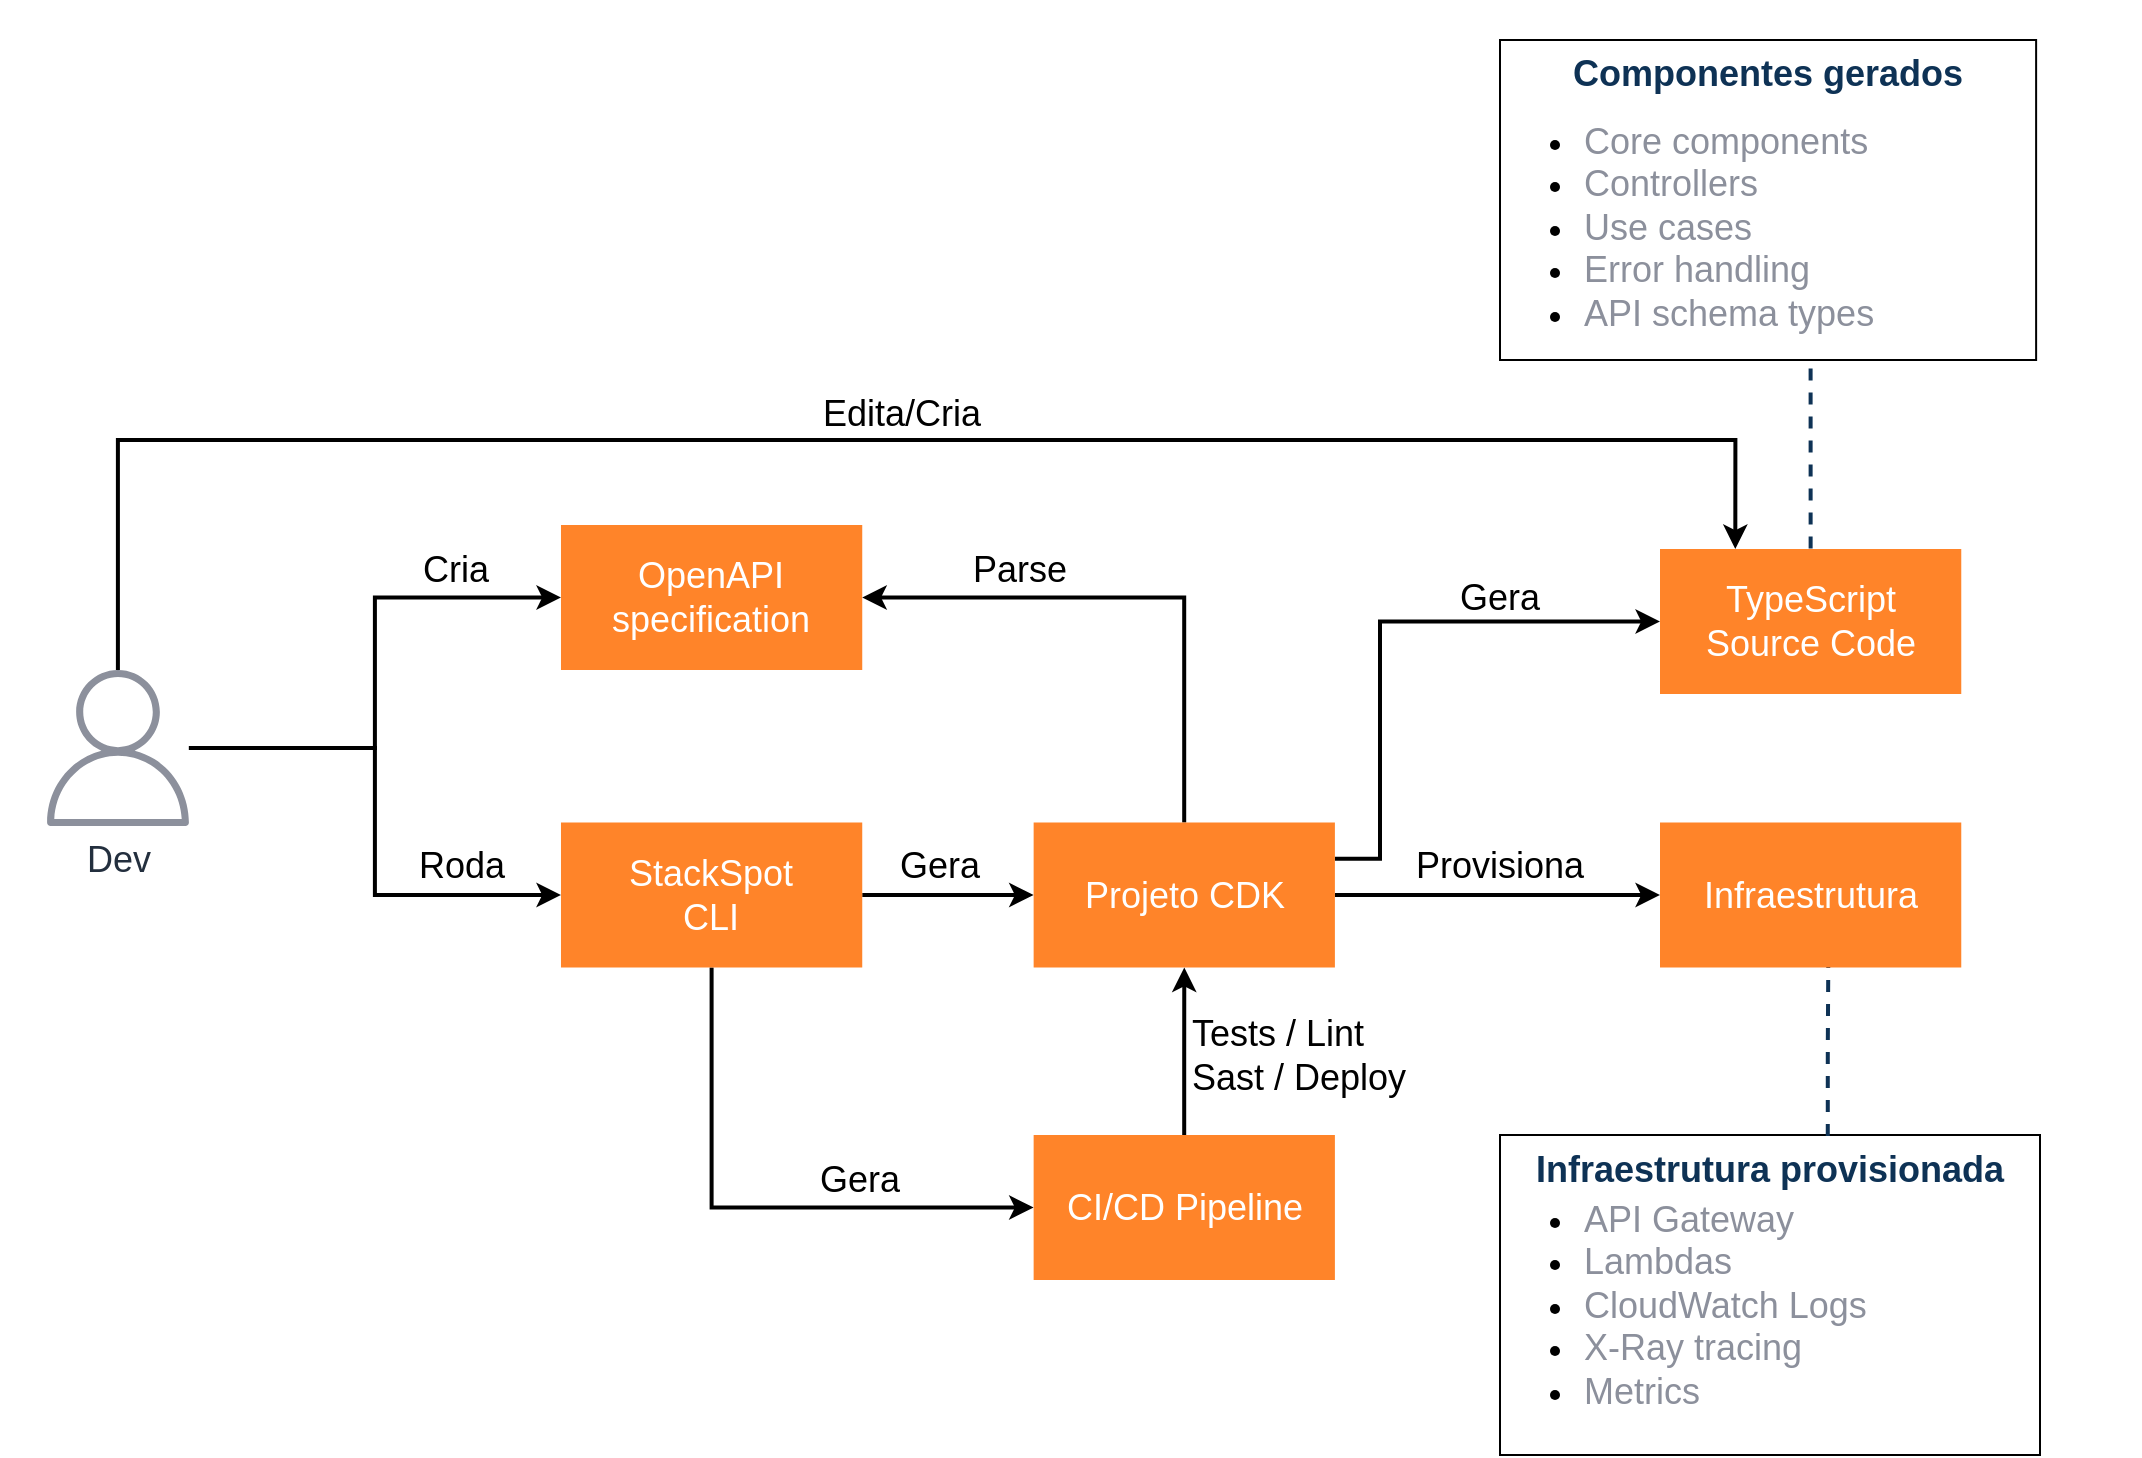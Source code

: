 <mxfile pages="3">
    <diagram id="xGFlOssbjNAHTRLewiE_" name="Overview">
        <mxGraphModel dx="1047" dy="506" grid="0" gridSize="10" guides="1" tooltips="1" connect="1" arrows="1" fold="1" page="1" pageScale="1" pageWidth="1169" pageHeight="827" background="#ffffff" math="0" shadow="0">
            <root>
                <mxCell id="gCvVckoQlolTs6Qp_qR8-0"/>
                <mxCell id="gCvVckoQlolTs6Qp_qR8-1" parent="gCvVckoQlolTs6Qp_qR8-0"/>
                <mxCell id="vfyYIDS1-pUQYcDN9Pn5-1" value="" style="group;" parent="gCvVckoQlolTs6Qp_qR8-1" vertex="1" connectable="0">
                    <mxGeometry x="50" y="40" width="1070" height="727.5" as="geometry"/>
                </mxCell>
                <mxCell id="LSeU9WOYVhQ3tDSPnO42-31" style="edgeStyle=orthogonalEdgeStyle;rounded=0;orthogonalLoop=1;jettySize=auto;html=1;fontSize=12;endArrow=none;endFill=0;dashed=1;entryX=0.5;entryY=0;entryDx=0;entryDy=0;strokeWidth=2;strokeColor=#0E3255;exitX=0.5;exitY=1;exitDx=0;exitDy=0;" parent="vfyYIDS1-pUQYcDN9Pn5-1" source="gCvVckoQlolTs6Qp_qR8-54" target="LSeU9WOYVhQ3tDSPnO42-18" edge="1">
                    <mxGeometry relative="1" as="geometry">
                        <mxPoint x="959.995" y="274.5" as="targetPoint"/>
                        <Array as="points">
                            <mxPoint x="905" y="169"/>
                        </Array>
                        <mxPoint x="968.68" y="180" as="sourcePoint"/>
                    </mxGeometry>
                </mxCell>
                <mxCell id="gCvVckoQlolTs6Qp_qR8-2" value="&lt;font style=&quot;font-size: 18px&quot; color=&quot;#ffffff&quot;&gt;OpenAPI&lt;br&gt;specification&lt;/font&gt;" style="rounded=0;whiteSpace=wrap;html=1;fontSize=12;strokeWidth=3;strokeColor=none;fillColor=#FF8429;" parent="vfyYIDS1-pUQYcDN9Pn5-1" vertex="1">
                    <mxGeometry x="280.49" y="262.5" width="150.63" height="72.5" as="geometry"/>
                </mxCell>
                <mxCell id="gCvVckoQlolTs6Qp_qR8-26" value="" style="group" parent="vfyYIDS1-pUQYcDN9Pn5-1" vertex="1" connectable="0">
                    <mxGeometry x="750" y="60" width="270" height="120" as="geometry"/>
                </mxCell>
                <mxCell id="gCvVckoQlolTs6Qp_qR8-25" value="&lt;font style=&quot;font-size: 18px&quot; color=&quot;#0e3255&quot;&gt;&lt;b&gt;Componentes gerados&lt;/b&gt;&lt;/font&gt;" style="rounded=0;whiteSpace=wrap;html=1;fontSize=12;verticalAlign=top;" parent="gCvVckoQlolTs6Qp_qR8-26" vertex="1">
                    <mxGeometry y="-40" width="268.06" height="160" as="geometry"/>
                </mxCell>
                <mxCell id="gCvVckoQlolTs6Qp_qR8-54" value="&lt;ul style=&quot;font-size: 18px&quot;&gt;&lt;li&gt;&lt;font color=&quot;#8c909c&quot;&gt;Core components&lt;/font&gt;&lt;/li&gt;&lt;li&gt;&lt;font color=&quot;#8c909c&quot;&gt;Controllers&lt;/font&gt;&lt;/li&gt;&lt;li&gt;&lt;font color=&quot;#8c909c&quot;&gt;Use cases&lt;/font&gt;&lt;/li&gt;&lt;li&gt;&lt;font color=&quot;#8c909c&quot;&gt;Error handling&lt;/font&gt;&lt;/li&gt;&lt;li&gt;&lt;font color=&quot;#8c909c&quot;&gt;API schema types&lt;/font&gt;&lt;/li&gt;&lt;/ul&gt;" style="text;html=1;strokeColor=none;fillColor=none;align=left;verticalAlign=middle;whiteSpace=wrap;rounded=0;fontSize=12;" parent="gCvVckoQlolTs6Qp_qR8-26" vertex="1">
                    <mxGeometry width="270" height="108.63" as="geometry"/>
                </mxCell>
                <mxCell id="gCvVckoQlolTs6Qp_qR8-44" value="" style="group" parent="vfyYIDS1-pUQYcDN9Pn5-1" vertex="1" connectable="0">
                    <mxGeometry x="780.001" y="567.5" width="240" height="160" as="geometry"/>
                </mxCell>
                <mxCell id="gCvVckoQlolTs6Qp_qR8-45" value="&lt;font style=&quot;font-size: 18px&quot; color=&quot;#0e3255&quot;&gt;&lt;b&gt;Infraestrutura provisionada&lt;/b&gt;&lt;/font&gt;" style="rounded=0;whiteSpace=wrap;html=1;fontSize=12;verticalAlign=top;" parent="gCvVckoQlolTs6Qp_qR8-44" vertex="1">
                    <mxGeometry x="-30" width="270" height="160" as="geometry"/>
                </mxCell>
                <mxCell id="gCvVckoQlolTs6Qp_qR8-55" value="&lt;ul style=&quot;font-size: 18px&quot;&gt;&lt;li&gt;&lt;font color=&quot;#8c909c&quot;&gt;API Gateway&lt;/font&gt;&lt;/li&gt;&lt;li&gt;&lt;font color=&quot;#8c909c&quot;&gt;Lambdas&lt;/font&gt;&lt;/li&gt;&lt;li&gt;&lt;font color=&quot;#8c909c&quot;&gt;CloudWatch Logs&lt;/font&gt;&lt;/li&gt;&lt;li&gt;&lt;font color=&quot;#8c909c&quot;&gt;X-Ray tracing&lt;/font&gt;&lt;/li&gt;&lt;li&gt;&lt;font color=&quot;#8c909c&quot;&gt;Metrics&lt;/font&gt;&lt;/li&gt;&lt;/ul&gt;" style="text;html=1;strokeColor=none;fillColor=none;align=left;verticalAlign=middle;whiteSpace=wrap;rounded=0;fontSize=12;" parent="gCvVckoQlolTs6Qp_qR8-44" vertex="1">
                    <mxGeometry x="-30" y="32.5" width="250.29" height="106.73" as="geometry"/>
                </mxCell>
                <mxCell id="gCvVckoQlolTs6Qp_qR8-53" style="edgeStyle=orthogonalEdgeStyle;rounded=0;orthogonalLoop=1;jettySize=auto;html=1;entryX=0.75;entryY=1;entryDx=0;entryDy=0;fontSize=12;endArrow=none;endFill=0;dashed=1;strokeWidth=2;strokeColor=#0E3255;exitX=0.607;exitY=0.003;exitDx=0;exitDy=0;exitPerimeter=0;" parent="vfyYIDS1-pUQYcDN9Pn5-1" source="gCvVckoQlolTs6Qp_qR8-45" edge="1">
                    <mxGeometry relative="1" as="geometry">
                        <mxPoint x="914.175" y="477.5" as="targetPoint"/>
                    </mxGeometry>
                </mxCell>
                <mxCell id="LSeU9WOYVhQ3tDSPnO42-4" style="edgeStyle=orthogonalEdgeStyle;rounded=0;orthogonalLoop=1;jettySize=auto;html=1;entryX=0;entryY=0.5;entryDx=0;entryDy=0;strokeWidth=2;" parent="vfyYIDS1-pUQYcDN9Pn5-1" source="LSeU9WOYVhQ3tDSPnO42-0" target="LSeU9WOYVhQ3tDSPnO42-3" edge="1">
                    <mxGeometry relative="1" as="geometry"/>
                </mxCell>
                <mxCell id="LSeU9WOYVhQ3tDSPnO42-5" style="edgeStyle=orthogonalEdgeStyle;rounded=0;orthogonalLoop=1;jettySize=auto;html=1;entryX=0;entryY=0.5;entryDx=0;entryDy=0;strokeWidth=2;" parent="vfyYIDS1-pUQYcDN9Pn5-1" source="LSeU9WOYVhQ3tDSPnO42-0" target="gCvVckoQlolTs6Qp_qR8-2" edge="1">
                    <mxGeometry relative="1" as="geometry"/>
                </mxCell>
                <mxCell id="LSeU9WOYVhQ3tDSPnO42-25" style="edgeStyle=orthogonalEdgeStyle;rounded=0;orthogonalLoop=1;jettySize=auto;html=1;entryX=0.25;entryY=0;entryDx=0;entryDy=0;strokeWidth=2;" parent="vfyYIDS1-pUQYcDN9Pn5-1" source="LSeU9WOYVhQ3tDSPnO42-0" target="LSeU9WOYVhQ3tDSPnO42-18" edge="1">
                    <mxGeometry relative="1" as="geometry">
                        <Array as="points">
                            <mxPoint x="59" y="220"/>
                            <mxPoint x="868" y="220"/>
                        </Array>
                    </mxGeometry>
                </mxCell>
                <mxCell id="LSeU9WOYVhQ3tDSPnO42-0" value="&lt;font style=&quot;font-size: 18px&quot;&gt;Dev&lt;/font&gt;" style="outlineConnect=0;fontColor=#232F3E;gradientColor=none;strokeColor=none;dashed=0;verticalLabelPosition=bottom;verticalAlign=top;align=center;html=1;fontSize=12;fontStyle=0;aspect=fixed;pointerEvents=1;shape=mxgraph.aws4.user;fillColor=#8C909C;" parent="vfyYIDS1-pUQYcDN9Pn5-1" vertex="1">
                    <mxGeometry x="20" y="335" width="78" height="78" as="geometry"/>
                </mxCell>
                <mxCell id="LSeU9WOYVhQ3tDSPnO42-2" value="&lt;font style=&quot;font-size: 18px&quot;&gt;Cria&lt;/font&gt;" style="text;html=1;strokeColor=none;fillColor=none;align=center;verticalAlign=middle;whiteSpace=wrap;rounded=0;" parent="vfyYIDS1-pUQYcDN9Pn5-1" vertex="1">
                    <mxGeometry x="208" y="274.5" width="40" height="20" as="geometry"/>
                </mxCell>
                <mxCell id="LSeU9WOYVhQ3tDSPnO42-10" style="edgeStyle=orthogonalEdgeStyle;rounded=0;orthogonalLoop=1;jettySize=auto;html=1;entryX=0;entryY=0.5;entryDx=0;entryDy=0;strokeWidth=2;" parent="vfyYIDS1-pUQYcDN9Pn5-1" source="LSeU9WOYVhQ3tDSPnO42-3" target="LSeU9WOYVhQ3tDSPnO42-7" edge="1">
                    <mxGeometry relative="1" as="geometry"/>
                </mxCell>
                <mxCell id="LSeU9WOYVhQ3tDSPnO42-14" style="edgeStyle=orthogonalEdgeStyle;rounded=0;orthogonalLoop=1;jettySize=auto;html=1;entryX=0;entryY=0.5;entryDx=0;entryDy=0;strokeWidth=2;" parent="vfyYIDS1-pUQYcDN9Pn5-1" source="LSeU9WOYVhQ3tDSPnO42-3" target="LSeU9WOYVhQ3tDSPnO42-13" edge="1">
                    <mxGeometry relative="1" as="geometry">
                        <Array as="points">
                            <mxPoint x="356" y="604"/>
                        </Array>
                    </mxGeometry>
                </mxCell>
                <mxCell id="LSeU9WOYVhQ3tDSPnO42-3" value="&lt;font color=&quot;#ffffff&quot;&gt;&lt;span style=&quot;font-size: 18px&quot;&gt;StackSpot&lt;br&gt;CLI&lt;/span&gt;&lt;/font&gt;" style="rounded=0;whiteSpace=wrap;html=1;fontSize=12;strokeWidth=3;strokeColor=none;fillColor=#FF8429;" parent="vfyYIDS1-pUQYcDN9Pn5-1" vertex="1">
                    <mxGeometry x="280.49" y="411.25" width="150.63" height="72.5" as="geometry"/>
                </mxCell>
                <mxCell id="LSeU9WOYVhQ3tDSPnO42-6" value="&lt;font style=&quot;font-size: 18px&quot;&gt;Roda&lt;/font&gt;" style="text;html=1;strokeColor=none;fillColor=none;align=center;verticalAlign=middle;whiteSpace=wrap;rounded=0;" parent="vfyYIDS1-pUQYcDN9Pn5-1" vertex="1">
                    <mxGeometry x="211" y="423" width="40" height="20" as="geometry"/>
                </mxCell>
                <mxCell id="LSeU9WOYVhQ3tDSPnO42-8" style="edgeStyle=orthogonalEdgeStyle;rounded=0;orthogonalLoop=1;jettySize=auto;html=1;entryX=1;entryY=0.5;entryDx=0;entryDy=0;strokeWidth=2;" parent="vfyYIDS1-pUQYcDN9Pn5-1" source="LSeU9WOYVhQ3tDSPnO42-7" target="gCvVckoQlolTs6Qp_qR8-2" edge="1">
                    <mxGeometry relative="1" as="geometry">
                        <Array as="points">
                            <mxPoint x="592" y="299"/>
                        </Array>
                    </mxGeometry>
                </mxCell>
                <mxCell id="LSeU9WOYVhQ3tDSPnO42-20" style="edgeStyle=orthogonalEdgeStyle;rounded=0;orthogonalLoop=1;jettySize=auto;html=1;entryX=0;entryY=0.5;entryDx=0;entryDy=0;strokeWidth=2;" parent="vfyYIDS1-pUQYcDN9Pn5-1" source="LSeU9WOYVhQ3tDSPnO42-7" target="LSeU9WOYVhQ3tDSPnO42-19" edge="1">
                    <mxGeometry relative="1" as="geometry"/>
                </mxCell>
                <mxCell id="LSeU9WOYVhQ3tDSPnO42-22" style="edgeStyle=orthogonalEdgeStyle;rounded=0;orthogonalLoop=1;jettySize=auto;html=1;exitX=1;exitY=0.25;exitDx=0;exitDy=0;entryX=0;entryY=0.5;entryDx=0;entryDy=0;strokeWidth=2;" parent="vfyYIDS1-pUQYcDN9Pn5-1" source="LSeU9WOYVhQ3tDSPnO42-7" target="LSeU9WOYVhQ3tDSPnO42-18" edge="1">
                    <mxGeometry relative="1" as="geometry">
                        <Array as="points">
                            <mxPoint x="690" y="429"/>
                            <mxPoint x="690" y="311"/>
                        </Array>
                    </mxGeometry>
                </mxCell>
                <mxCell id="LSeU9WOYVhQ3tDSPnO42-7" value="&lt;font color=&quot;#ffffff&quot;&gt;&lt;span style=&quot;font-size: 18px&quot;&gt;Projeto CDK&lt;/span&gt;&lt;/font&gt;" style="rounded=0;whiteSpace=wrap;html=1;fontSize=12;strokeWidth=3;strokeColor=none;fillColor=#FF8429;" parent="vfyYIDS1-pUQYcDN9Pn5-1" vertex="1">
                    <mxGeometry x="516.82" y="411.25" width="150.63" height="72.5" as="geometry"/>
                </mxCell>
                <mxCell id="LSeU9WOYVhQ3tDSPnO42-9" value="&lt;font style=&quot;font-size: 18px&quot;&gt;Parse&lt;/font&gt;" style="text;html=1;strokeColor=none;fillColor=none;align=center;verticalAlign=middle;whiteSpace=wrap;rounded=0;" parent="vfyYIDS1-pUQYcDN9Pn5-1" vertex="1">
                    <mxGeometry x="489.81" y="274.5" width="40" height="20" as="geometry"/>
                </mxCell>
                <mxCell id="LSeU9WOYVhQ3tDSPnO42-11" value="&lt;font style=&quot;font-size: 18px&quot;&gt;Gera&lt;/font&gt;" style="text;html=1;strokeColor=none;fillColor=none;align=center;verticalAlign=middle;whiteSpace=wrap;rounded=0;" parent="vfyYIDS1-pUQYcDN9Pn5-1" vertex="1">
                    <mxGeometry x="449.81" y="423" width="40" height="20" as="geometry"/>
                </mxCell>
                <mxCell id="LSeU9WOYVhQ3tDSPnO42-16" style="edgeStyle=orthogonalEdgeStyle;rounded=0;orthogonalLoop=1;jettySize=auto;html=1;entryX=0.5;entryY=1;entryDx=0;entryDy=0;strokeWidth=2;" parent="vfyYIDS1-pUQYcDN9Pn5-1" source="LSeU9WOYVhQ3tDSPnO42-13" target="LSeU9WOYVhQ3tDSPnO42-7" edge="1">
                    <mxGeometry relative="1" as="geometry"/>
                </mxCell>
                <mxCell id="LSeU9WOYVhQ3tDSPnO42-13" value="&lt;font color=&quot;#ffffff&quot;&gt;&lt;span style=&quot;font-size: 18px&quot;&gt;CI/CD Pipeline&lt;/span&gt;&lt;/font&gt;" style="rounded=0;whiteSpace=wrap;html=1;fontSize=12;strokeWidth=3;strokeColor=none;fillColor=#FF8429;" parent="vfyYIDS1-pUQYcDN9Pn5-1" vertex="1">
                    <mxGeometry x="516.82" y="567.5" width="150.63" height="72.5" as="geometry"/>
                </mxCell>
                <mxCell id="LSeU9WOYVhQ3tDSPnO42-15" value="&lt;font style=&quot;font-size: 18px&quot;&gt;Gera&lt;/font&gt;" style="text;html=1;strokeColor=none;fillColor=none;align=center;verticalAlign=middle;whiteSpace=wrap;rounded=0;" parent="vfyYIDS1-pUQYcDN9Pn5-1" vertex="1">
                    <mxGeometry x="409.81" y="580" width="40" height="20" as="geometry"/>
                </mxCell>
                <mxCell id="LSeU9WOYVhQ3tDSPnO42-17" value="&lt;span style=&quot;color: rgb(0 , 0 , 0) ; font-family: &amp;#34;helvetica&amp;#34; ; font-style: normal ; font-weight: 400 ; letter-spacing: normal ; text-align: center ; text-indent: 0px ; text-transform: none ; word-spacing: 0px ; background-color: rgb(255 , 255 , 255) ; display: inline ; float: none&quot;&gt;&lt;font style=&quot;font-size: 18px&quot;&gt;Tests / Lint&lt;br&gt;Sast / Deploy&lt;/font&gt;&lt;/span&gt;" style="text;whiteSpace=wrap;html=1;" parent="vfyYIDS1-pUQYcDN9Pn5-1" vertex="1">
                    <mxGeometry x="594" y="500" width="120" height="60" as="geometry"/>
                </mxCell>
                <mxCell id="LSeU9WOYVhQ3tDSPnO42-18" value="&lt;font color=&quot;#ffffff&quot;&gt;&lt;span style=&quot;font-size: 18px&quot;&gt;TypeScript&lt;br&gt;&lt;/span&gt;&lt;/font&gt;&lt;span style=&quot;color: rgb(255 , 255 , 255) ; font-size: 18px&quot;&gt;Source Code&lt;/span&gt;" style="rounded=0;whiteSpace=wrap;html=1;fontSize=12;strokeWidth=3;strokeColor=none;fillColor=#FF8429;" parent="vfyYIDS1-pUQYcDN9Pn5-1" vertex="1">
                    <mxGeometry x="830" y="274.5" width="150.63" height="72.5" as="geometry"/>
                </mxCell>
                <mxCell id="LSeU9WOYVhQ3tDSPnO42-19" value="&lt;font color=&quot;#ffffff&quot;&gt;&lt;span style=&quot;font-size: 18px&quot;&gt;Infraestrutura&lt;/span&gt;&lt;/font&gt;" style="rounded=0;whiteSpace=wrap;html=1;fontSize=12;strokeWidth=3;strokeColor=none;fillColor=#FF8429;" parent="vfyYIDS1-pUQYcDN9Pn5-1" vertex="1">
                    <mxGeometry x="830" y="411.25" width="150.63" height="72.5" as="geometry"/>
                </mxCell>
                <mxCell id="LSeU9WOYVhQ3tDSPnO42-21" value="&lt;font style=&quot;font-size: 18px&quot;&gt;Provisiona&lt;/font&gt;" style="text;html=1;strokeColor=none;fillColor=none;align=center;verticalAlign=middle;whiteSpace=wrap;rounded=0;" parent="vfyYIDS1-pUQYcDN9Pn5-1" vertex="1">
                    <mxGeometry x="730" y="423" width="40" height="20" as="geometry"/>
                </mxCell>
                <mxCell id="LSeU9WOYVhQ3tDSPnO42-23" value="&lt;font style=&quot;font-size: 18px&quot;&gt;Gera&lt;/font&gt;" style="text;html=1;strokeColor=none;fillColor=none;align=center;verticalAlign=middle;whiteSpace=wrap;rounded=0;" parent="vfyYIDS1-pUQYcDN9Pn5-1" vertex="1">
                    <mxGeometry x="730" y="288.75" width="40" height="20" as="geometry"/>
                </mxCell>
                <mxCell id="LSeU9WOYVhQ3tDSPnO42-26" value="&lt;font style=&quot;font-size: 18px&quot;&gt;Edita/Cria&lt;/font&gt;" style="text;html=1;strokeColor=none;fillColor=none;align=center;verticalAlign=middle;whiteSpace=wrap;rounded=0;" parent="vfyYIDS1-pUQYcDN9Pn5-1" vertex="1">
                    <mxGeometry x="431.12" y="197" width="40" height="20" as="geometry"/>
                </mxCell>
            </root>
        </mxGraphModel>
    </diagram>
    <diagram id="8KDvFqAhFf2ml-KZTJ1m" name="Infrastructure View">
        <mxGraphModel dx="2216" dy="506" grid="0" gridSize="10" guides="1" tooltips="1" connect="1" arrows="1" fold="1" page="1" pageScale="1" pageWidth="1169" pageHeight="827" background="#FFFFFF" math="0" shadow="0">
            <root>
                <mxCell id="CQlw6m_jUP5YZUq9gqmy-0"/>
                <mxCell id="CQlw6m_jUP5YZUq9gqmy-1" parent="CQlw6m_jUP5YZUq9gqmy-0"/>
                <mxCell id="c0KZUVw4U3NbBHnIJxNk-3" value="&lt;font style=&quot;font-size: 16px&quot;&gt;AWS Cloud&lt;/font&gt;" style="points=[[0,0],[0.25,0],[0.5,0],[0.75,0],[1,0],[1,0.25],[1,0.5],[1,0.75],[1,1],[0.75,1],[0.5,1],[0.25,1],[0,1],[0,0.75],[0,0.5],[0,0.25]];outlineConnect=0;gradientColor=none;html=1;whiteSpace=wrap;fontSize=12;fontStyle=0;shape=mxgraph.aws4.group;grIcon=mxgraph.aws4.group_aws_cloud_alt;strokeColor=#232F3E;fillColor=none;verticalAlign=top;align=left;spacingLeft=30;fontColor=#232F3E;dashed=0;" parent="CQlw6m_jUP5YZUq9gqmy-1" vertex="1">
                    <mxGeometry x="70" y="40" width="1080" height="720" as="geometry"/>
                </mxCell>
                <mxCell id="YXdOAsoxl63yYpjGB-wE-0" value="" style="rounded=0;whiteSpace=wrap;html=1;fontSize=12;fontColor=#333333;fillColor=#f5f5f5;align=center;verticalAlign=top;strokeColor=none;" parent="CQlw6m_jUP5YZUq9gqmy-1" vertex="1">
                    <mxGeometry x="140" y="520" width="260" height="164" as="geometry"/>
                </mxCell>
                <mxCell id="GZF3MpEw48VkO1JFLp_3-17" value="" style="rounded=0;whiteSpace=wrap;html=1;fontSize=12;fontColor=#333333;fillColor=#f5f5f5;align=center;verticalAlign=top;strokeColor=none;" parent="CQlw6m_jUP5YZUq9gqmy-1" vertex="1">
                    <mxGeometry x="140" y="140" width="260" height="350" as="geometry"/>
                </mxCell>
                <mxCell id="ZGu4s5ZjGgieiR23lRQv-23" value="&lt;b&gt;&lt;font style=&quot;font-size: 15px&quot;&gt;Data Layer&lt;/font&gt;&lt;/b&gt;" style="rounded=0;whiteSpace=wrap;html=1;fontSize=12;fillColor=#f5f5f5;align=center;verticalAlign=top;fontColor=#333333;strokeColor=none;" parent="CQlw6m_jUP5YZUq9gqmy-1" vertex="1">
                    <mxGeometry x="962" y="140" width="160" height="350" as="geometry"/>
                </mxCell>
                <mxCell id="ZGu4s5ZjGgieiR23lRQv-15" value="&lt;b&gt;&lt;font style=&quot;font-size: 15px&quot;&gt;&amp;nbsp; &amp;nbsp; &amp;nbsp; &amp;nbsp; &amp;nbsp; &amp;nbsp; &amp;nbsp; &amp;nbsp; &amp;nbsp; &amp;nbsp; &amp;nbsp; &amp;nbsp; &amp;nbsp; &amp;nbsp; &amp;nbsp; &amp;nbsp; &amp;nbsp; &amp;nbsp; &amp;nbsp; Operation B Components&lt;/font&gt;&lt;/b&gt;" style="rounded=0;whiteSpace=wrap;html=1;fontSize=12;fillColor=#f5f5f5;align=left;verticalAlign=top;fontColor=#333333;strokeColor=none;" parent="CQlw6m_jUP5YZUq9gqmy-1" vertex="1">
                    <mxGeometry x="412" y="313.5" width="530" height="176.5" as="geometry"/>
                </mxCell>
                <mxCell id="ZGu4s5ZjGgieiR23lRQv-5" value="&lt;font style=&quot;font-size: 15px&quot;&gt;&lt;b&gt;&amp;nbsp; &amp;nbsp; &amp;nbsp; &amp;nbsp; &amp;nbsp; &amp;nbsp; &amp;nbsp; &amp;nbsp; &amp;nbsp; &amp;nbsp; &amp;nbsp; &amp;nbsp; &amp;nbsp; &amp;nbsp; &amp;nbsp; &amp;nbsp; &amp;nbsp; &amp;nbsp; &amp;nbsp; Operation A Components&lt;/b&gt;&lt;/font&gt;" style="rounded=0;whiteSpace=wrap;html=1;fontSize=12;fillColor=#f5f5f5;align=left;verticalAlign=top;fontColor=#333333;strokeColor=none;" parent="CQlw6m_jUP5YZUq9gqmy-1" vertex="1">
                    <mxGeometry x="412" y="140" width="530" height="160" as="geometry"/>
                </mxCell>
                <mxCell id="c0KZUVw4U3NbBHnIJxNk-4" value="Gerado pela StackSpotOpenApiServices CDK Construct " style="fillColor=none;dashed=1;verticalAlign=top;fontStyle=1;strokeWidth=2;strokeColor=#FF8429;fontSize=18;fontColor=#FF8429;" parent="CQlw6m_jUP5YZUq9gqmy-1" vertex="1">
                    <mxGeometry x="106" y="88.5" width="654" height="641.5" as="geometry"/>
                </mxCell>
                <mxCell id="ZGu4s5ZjGgieiR23lRQv-9" style="edgeStyle=orthogonalEdgeStyle;rounded=0;orthogonalLoop=1;jettySize=auto;html=1;entryX=0;entryY=0.5;entryDx=0;entryDy=0;fontSize=12;endArrow=classic;endFill=1;strokeWidth=2;" parent="CQlw6m_jUP5YZUq9gqmy-1" source="ZGu4s5ZjGgieiR23lRQv-6" target="ZGu4s5ZjGgieiR23lRQv-8" edge="1">
                    <mxGeometry relative="1" as="geometry"/>
                </mxCell>
                <mxCell id="ZGu4s5ZjGgieiR23lRQv-6" value="&lt;font style=&quot;font-size: 16px&quot; color=&quot;#ffffff&quot;&gt;Operation A Controller&lt;/font&gt;" style="rounded=0;whiteSpace=wrap;html=1;fontSize=12;align=center;verticalAlign=middle;fillColor=#FF8429;strokeColor=none;" parent="CQlw6m_jUP5YZUq9gqmy-1" vertex="1">
                    <mxGeometry x="442" y="185" width="120" height="60" as="geometry"/>
                </mxCell>
                <mxCell id="ZGu4s5ZjGgieiR23lRQv-11" style="edgeStyle=orthogonalEdgeStyle;rounded=0;orthogonalLoop=1;jettySize=auto;html=1;fontSize=12;endArrow=classic;endFill=1;strokeWidth=2;" parent="CQlw6m_jUP5YZUq9gqmy-1" source="ZGu4s5ZjGgieiR23lRQv-8" target="ZGu4s5ZjGgieiR23lRQv-10" edge="1">
                    <mxGeometry relative="1" as="geometry"/>
                </mxCell>
                <mxCell id="ZGu4s5ZjGgieiR23lRQv-8" value="&lt;font style=&quot;font-size: 16px&quot; color=&quot;#ffffff&quot;&gt;Operation A &lt;br&gt;UseCase&lt;/font&gt;" style="rounded=0;whiteSpace=wrap;html=1;fontSize=12;align=center;verticalAlign=middle;fillColor=#FF8429;strokeColor=none;" parent="CQlw6m_jUP5YZUq9gqmy-1" vertex="1">
                    <mxGeometry x="612" y="185" width="120" height="60" as="geometry"/>
                </mxCell>
                <mxCell id="ZGu4s5ZjGgieiR23lRQv-13" style="edgeStyle=orthogonalEdgeStyle;rounded=0;orthogonalLoop=1;jettySize=auto;html=1;fontSize=12;endArrow=classic;endFill=1;strokeWidth=2;" parent="CQlw6m_jUP5YZUq9gqmy-1" source="ZGu4s5ZjGgieiR23lRQv-10" target="ZGu4s5ZjGgieiR23lRQv-12" edge="1">
                    <mxGeometry relative="1" as="geometry"/>
                </mxCell>
                <mxCell id="ZGu4s5ZjGgieiR23lRQv-24" style="edgeStyle=orthogonalEdgeStyle;rounded=0;orthogonalLoop=1;jettySize=auto;html=1;fontSize=12;endArrow=classic;endFill=1;strokeWidth=2;" parent="CQlw6m_jUP5YZUq9gqmy-1" source="ZGu4s5ZjGgieiR23lRQv-10" target="ZGu4s5ZjGgieiR23lRQv-14" edge="1">
                    <mxGeometry relative="1" as="geometry">
                        <Array as="points">
                            <mxPoint x="847" y="310"/>
                            <mxPoint x="1042" y="310"/>
                        </Array>
                    </mxGeometry>
                </mxCell>
                <mxCell id="ZGu4s5ZjGgieiR23lRQv-10" value="&lt;font style=&quot;font-size: 16px&quot;&gt;Operation A &lt;br&gt;Repository&lt;/font&gt;" style="rounded=0;whiteSpace=wrap;html=1;fontSize=12;align=center;verticalAlign=middle;fillColor=#FF8429;strokeColor=none;fontColor=#FFFFFF;" parent="CQlw6m_jUP5YZUq9gqmy-1" vertex="1">
                    <mxGeometry x="782" y="185" width="130" height="60" as="geometry"/>
                </mxCell>
                <mxCell id="ZGu4s5ZjGgieiR23lRQv-12" value="&lt;font style=&quot;font-size: 16px&quot;&gt;DyamoDB&lt;/font&gt;" style="sketch=0;points=[[0,0,0],[0.25,0,0],[0.5,0,0],[0.75,0,0],[1,0,0],[0,1,0],[0.25,1,0],[0.5,1,0],[0.75,1,0],[1,1,0],[0,0.25,0],[0,0.5,0],[0,0.75,0],[1,0.25,0],[1,0.5,0],[1,0.75,0]];outlineConnect=0;fontColor=#232F3E;gradientColor=#4D72F3;gradientDirection=north;fillColor=#3334B9;strokeColor=#ffffff;dashed=0;verticalLabelPosition=bottom;verticalAlign=top;align=center;html=1;fontSize=12;fontStyle=0;aspect=fixed;shape=mxgraph.aws4.resourceIcon;resIcon=mxgraph.aws4.dynamodb;" parent="CQlw6m_jUP5YZUq9gqmy-1" vertex="1">
                    <mxGeometry x="1003" y="176.25" width="78" height="78" as="geometry"/>
                </mxCell>
                <mxCell id="ZGu4s5ZjGgieiR23lRQv-14" value="&lt;font style=&quot;font-size: 16px&quot;&gt;RDS&lt;/font&gt;" style="sketch=0;points=[[0,0,0],[0.25,0,0],[0.5,0,0],[0.75,0,0],[1,0,0],[0,1,0],[0.25,1,0],[0.5,1,0],[0.75,1,0],[1,1,0],[0,0.25,0],[0,0.5,0],[0,0.75,0],[1,0.25,0],[1,0.5,0],[1,0.75,0]];outlineConnect=0;fontColor=#232F3E;gradientColor=#4D72F3;gradientDirection=north;fillColor=#3334B9;strokeColor=#ffffff;dashed=0;verticalLabelPosition=bottom;verticalAlign=top;align=center;html=1;fontSize=12;fontStyle=0;aspect=fixed;shape=mxgraph.aws4.resourceIcon;resIcon=mxgraph.aws4.rds;" parent="CQlw6m_jUP5YZUq9gqmy-1" vertex="1">
                    <mxGeometry x="1003" y="359.75" width="78" height="78" as="geometry"/>
                </mxCell>
                <mxCell id="ZGu4s5ZjGgieiR23lRQv-20" style="edgeStyle=orthogonalEdgeStyle;rounded=0;orthogonalLoop=1;jettySize=auto;html=1;entryX=0;entryY=0.5;entryDx=0;entryDy=0;fontSize=12;endArrow=classic;endFill=1;strokeWidth=2;" parent="CQlw6m_jUP5YZUq9gqmy-1" source="ZGu4s5ZjGgieiR23lRQv-16" target="ZGu4s5ZjGgieiR23lRQv-17" edge="1">
                    <mxGeometry relative="1" as="geometry"/>
                </mxCell>
                <mxCell id="ZGu4s5ZjGgieiR23lRQv-16" value="&lt;font style=&quot;font-size: 16px&quot;&gt;Operation B Controller&lt;/font&gt;" style="rounded=0;whiteSpace=wrap;html=1;fontSize=12;align=center;verticalAlign=middle;fillColor=#FF8429;strokeColor=none;fontColor=#FFFFFF;" parent="CQlw6m_jUP5YZUq9gqmy-1" vertex="1">
                    <mxGeometry x="442" y="368.5" width="120" height="60" as="geometry"/>
                </mxCell>
                <mxCell id="ZGu4s5ZjGgieiR23lRQv-21" style="edgeStyle=orthogonalEdgeStyle;rounded=0;orthogonalLoop=1;jettySize=auto;html=1;fontSize=12;endArrow=classic;endFill=1;strokeWidth=2;" parent="CQlw6m_jUP5YZUq9gqmy-1" source="ZGu4s5ZjGgieiR23lRQv-17" target="ZGu4s5ZjGgieiR23lRQv-18" edge="1">
                    <mxGeometry relative="1" as="geometry"/>
                </mxCell>
                <mxCell id="ZGu4s5ZjGgieiR23lRQv-17" value="&lt;span style=&quot;font-size: 16px&quot;&gt;Operation B&lt;/span&gt;&lt;br style=&quot;font-size: 16px&quot;&gt;&lt;span style=&quot;font-size: 16px&quot;&gt;UseCase&lt;/span&gt;" style="rounded=0;whiteSpace=wrap;html=1;fontSize=12;align=center;verticalAlign=middle;fillColor=#FF8429;strokeColor=none;fontColor=#FFFFFF;" parent="CQlw6m_jUP5YZUq9gqmy-1" vertex="1">
                    <mxGeometry x="612" y="368.5" width="120" height="60" as="geometry"/>
                </mxCell>
                <mxCell id="ZGu4s5ZjGgieiR23lRQv-22" style="edgeStyle=orthogonalEdgeStyle;rounded=0;orthogonalLoop=1;jettySize=auto;html=1;entryX=0;entryY=0.5;entryDx=0;entryDy=0;entryPerimeter=0;fontSize=12;endArrow=classic;endFill=1;strokeWidth=2;" parent="CQlw6m_jUP5YZUq9gqmy-1" source="ZGu4s5ZjGgieiR23lRQv-18" target="ZGu4s5ZjGgieiR23lRQv-14" edge="1">
                    <mxGeometry relative="1" as="geometry"/>
                </mxCell>
                <mxCell id="ZGu4s5ZjGgieiR23lRQv-18" value="&lt;span style=&quot;font-size: 16px&quot;&gt;Operation B&lt;/span&gt;&lt;br style=&quot;font-size: 16px&quot;&gt;&lt;span style=&quot;font-size: 16px&quot;&gt;Repository&lt;/span&gt;" style="rounded=0;whiteSpace=wrap;html=1;fontSize=12;align=center;verticalAlign=middle;fillColor=#FF8429;strokeColor=none;fontColor=#FFFFFF;" parent="CQlw6m_jUP5YZUq9gqmy-1" vertex="1">
                    <mxGeometry x="782" y="368.5" width="130" height="60" as="geometry"/>
                </mxCell>
                <mxCell id="ZGu4s5ZjGgieiR23lRQv-27" style="edgeStyle=orthogonalEdgeStyle;rounded=0;orthogonalLoop=1;jettySize=auto;html=1;entryX=0;entryY=0.5;entryDx=0;entryDy=0;entryPerimeter=0;fontSize=12;endArrow=classic;endFill=1;strokeWidth=2;" parent="CQlw6m_jUP5YZUq9gqmy-1" source="c0KZUVw4U3NbBHnIJxNk-1" target="ZGu4s5ZjGgieiR23lRQv-0" edge="1">
                    <mxGeometry relative="1" as="geometry">
                        <mxPoint x="71" y="311.09" as="sourcePoint"/>
                    </mxGeometry>
                </mxCell>
                <mxCell id="c0KZUVw4U3NbBHnIJxNk-7" style="edgeStyle=orthogonalEdgeStyle;rounded=0;orthogonalLoop=1;jettySize=auto;html=1;entryX=0;entryY=0.5;entryDx=0;entryDy=0;entryPerimeter=0;fontSize=18;fontColor=#FF8429;strokeColor=#0E3255;strokeWidth=2;" parent="CQlw6m_jUP5YZUq9gqmy-1" source="ZGu4s5ZjGgieiR23lRQv-0" target="c0KZUVw4U3NbBHnIJxNk-6" edge="1">
                    <mxGeometry relative="1" as="geometry"/>
                </mxCell>
                <mxCell id="c0KZUVw4U3NbBHnIJxNk-9" style="edgeStyle=orthogonalEdgeStyle;rounded=0;orthogonalLoop=1;jettySize=auto;html=1;fontSize=18;fontColor=#FF8429;strokeColor=#0E3255;strokeWidth=2;" parent="CQlw6m_jUP5YZUq9gqmy-1" source="ZGu4s5ZjGgieiR23lRQv-0" target="c0KZUVw4U3NbBHnIJxNk-8" edge="1">
                    <mxGeometry relative="1" as="geometry"/>
                </mxCell>
                <mxCell id="ZGu4s5ZjGgieiR23lRQv-0" value="&lt;font style=&quot;font-size: 16px&quot;&gt;API Gateway&lt;br&gt;REST API&lt;/font&gt;" style="sketch=0;points=[[0,0,0],[0.25,0,0],[0.5,0,0],[0.75,0,0],[1,0,0],[0,1,0],[0.25,1,0],[0.5,1,0],[0.75,1,0],[1,1,0],[0,0.25,0],[0,0.5,0],[0,0.75,0],[1,0.25,0],[1,0.5,0],[1,0.75,0]];outlineConnect=0;fontColor=#232F3E;gradientColor=#945DF2;gradientDirection=north;fillColor=#5A30B5;strokeColor=#ffffff;dashed=0;verticalLabelPosition=bottom;verticalAlign=top;align=center;html=1;fontSize=12;fontStyle=0;aspect=fixed;shape=mxgraph.aws4.resourceIcon;resIcon=mxgraph.aws4.api_gateway;" parent="CQlw6m_jUP5YZUq9gqmy-1" vertex="1">
                    <mxGeometry x="158" y="271" width="78" height="78" as="geometry"/>
                </mxCell>
                <mxCell id="ZGu4s5ZjGgieiR23lRQv-19" style="edgeStyle=orthogonalEdgeStyle;rounded=0;orthogonalLoop=1;jettySize=auto;html=1;fontSize=12;endArrow=classic;endFill=1;strokeWidth=2;" parent="CQlw6m_jUP5YZUq9gqmy-1" target="ZGu4s5ZjGgieiR23lRQv-16" edge="1">
                    <mxGeometry relative="1" as="geometry">
                        <mxPoint x="370" y="398.5" as="sourcePoint"/>
                    </mxGeometry>
                </mxCell>
                <mxCell id="GZF3MpEw48VkO1JFLp_3-18" style="edgeStyle=orthogonalEdgeStyle;rounded=0;orthogonalLoop=1;jettySize=auto;html=1;fontSize=12;fontColor=#000000;endArrow=classic;endFill=1;entryX=0.5;entryY=0;entryDx=0;entryDy=0;strokeWidth=2;" parent="CQlw6m_jUP5YZUq9gqmy-1" edge="1">
                    <mxGeometry relative="1" as="geometry">
                        <mxPoint x="270" y="490" as="sourcePoint"/>
                        <mxPoint x="270" y="522" as="targetPoint"/>
                    </mxGeometry>
                </mxCell>
                <mxCell id="ZGu4s5ZjGgieiR23lRQv-7" style="edgeStyle=orthogonalEdgeStyle;rounded=0;orthogonalLoop=1;jettySize=auto;html=1;fontSize=12;endArrow=classic;endFill=1;strokeWidth=2;" parent="CQlw6m_jUP5YZUq9gqmy-1" target="ZGu4s5ZjGgieiR23lRQv-6" edge="1">
                    <mxGeometry relative="1" as="geometry">
                        <mxPoint x="370" y="215" as="sourcePoint"/>
                    </mxGeometry>
                </mxCell>
                <mxCell id="GZF3MpEw48VkO1JFLp_3-9" value="&lt;font style=&quot;font-size: 16px&quot;&gt;CloudWatch&lt;/font&gt;" style="outlineConnect=0;dashed=0;verticalLabelPosition=bottom;verticalAlign=top;align=center;html=1;shape=mxgraph.aws3.cloudwatch;fillColor=#759C3E;gradientColor=none;fontSize=12;fontColor=#000000;strokeColor=#CC6600;" parent="CQlw6m_jUP5YZUq9gqmy-1" vertex="1">
                    <mxGeometry x="287.5" y="555.5" width="78" height="78" as="geometry"/>
                </mxCell>
                <mxCell id="GZF3MpEw48VkO1JFLp_3-0" value="&lt;font style=&quot;font-size: 16px&quot;&gt;X-Ray&lt;/font&gt;" style="sketch=0;points=[[0,0,0],[0.25,0,0],[0.5,0,0],[0.75,0,0],[1,0,0],[0,1,0],[0.25,1,0],[0.5,1,0],[0.75,1,0],[1,1,0],[0,0.25,0],[0,0.5,0],[0,0.75,0],[1,0.25,0],[1,0.5,0],[1,0.75,0]];outlineConnect=0;fontColor=#232F3E;gradientColor=#4D72F3;gradientDirection=north;fillColor=#3334B9;strokeColor=#ffffff;dashed=0;verticalLabelPosition=bottom;verticalAlign=top;align=center;html=1;fontSize=12;fontStyle=0;aspect=fixed;shape=mxgraph.aws4.resourceIcon;resIcon=mxgraph.aws4.xray;" parent="CQlw6m_jUP5YZUq9gqmy-1" vertex="1">
                    <mxGeometry x="158" y="559" width="81.12" height="78" as="geometry"/>
                </mxCell>
                <mxCell id="c0KZUVw4U3NbBHnIJxNk-1" value="&lt;font style=&quot;font-size: 18px&quot;&gt;&lt;b&gt;API Clients&lt;/b&gt;&lt;/font&gt;" style="outlineConnect=0;gradientColor=none;fontColor=#545B64;strokeColor=none;fillColor=#879196;dashed=0;verticalLabelPosition=bottom;verticalAlign=top;align=center;html=1;fontSize=12;fontStyle=0;aspect=fixed;shape=mxgraph.aws4.illustration_users;pointerEvents=1" parent="CQlw6m_jUP5YZUq9gqmy-1" vertex="1">
                    <mxGeometry x="-50" y="260" width="100" height="100" as="geometry"/>
                </mxCell>
                <mxCell id="c0KZUVw4U3NbBHnIJxNk-6" value="&lt;font style=&quot;font-size: 16px&quot;&gt;Operation A &lt;br&gt;Lambda Handler&lt;/font&gt;" style="points=[[0,0,0],[0.25,0,0],[0.5,0,0],[0.75,0,0],[1,0,0],[0,1,0],[0.25,1,0],[0.5,1,0],[0.75,1,0],[1,1,0],[0,0.25,0],[0,0.5,0],[0,0.75,0],[1,0.25,0],[1,0.5,0],[1,0.75,0]];outlineConnect=0;fontColor=#232F3E;gradientColor=#F78E04;gradientDirection=north;fillColor=#D05C17;strokeColor=#ffffff;dashed=0;verticalLabelPosition=bottom;verticalAlign=top;align=center;html=1;fontSize=12;fontStyle=0;aspect=fixed;shape=mxgraph.aws4.resourceIcon;resIcon=mxgraph.aws4.lambda;" parent="CQlw6m_jUP5YZUq9gqmy-1" vertex="1">
                    <mxGeometry x="292" y="176" width="78" height="78" as="geometry"/>
                </mxCell>
                <mxCell id="c0KZUVw4U3NbBHnIJxNk-8" value="&lt;font style=&quot;font-size: 16px&quot;&gt;Operation B&lt;br&gt;Lambda Handler&lt;/font&gt;" style="points=[[0,0,0],[0.25,0,0],[0.5,0,0],[0.75,0,0],[1,0,0],[0,1,0],[0.25,1,0],[0.5,1,0],[0.75,1,0],[1,1,0],[0,0.25,0],[0,0.5,0],[0,0.75,0],[1,0.25,0],[1,0.5,0],[1,0.75,0]];outlineConnect=0;fontColor=#232F3E;gradientColor=#F78E04;gradientDirection=north;fillColor=#D05C17;strokeColor=#ffffff;dashed=0;verticalLabelPosition=bottom;verticalAlign=top;align=center;html=1;fontSize=12;fontStyle=0;aspect=fixed;shape=mxgraph.aws4.resourceIcon;resIcon=mxgraph.aws4.lambda;" parent="CQlw6m_jUP5YZUq9gqmy-1" vertex="1">
                    <mxGeometry x="292" y="349" width="78" height="78" as="geometry"/>
                </mxCell>
            </root>
        </mxGraphModel>
    </diagram>
    <diagram id="tJp-4xfBsO0_v1fUM7M5" name="Components View">
        <mxGraphModel dx="1047" dy="506" grid="0" gridSize="10" guides="1" tooltips="1" connect="1" arrows="1" fold="1" page="1" pageScale="1" pageWidth="1169" pageHeight="827" background="#ffffff" math="0" shadow="0">
            <root>
                <mxCell id="0"/>
                <mxCell id="1" parent="0"/>
                <mxCell id="9GRbXkoy-pF-zxARUON7-5" style="edgeStyle=orthogonalEdgeStyle;rounded=0;orthogonalLoop=1;jettySize=auto;html=1;strokeWidth=2;" parent="1" source="9GRbXkoy-pF-zxARUON7-1" target="9GRbXkoy-pF-zxARUON7-4" edge="1">
                    <mxGeometry relative="1" as="geometry">
                        <Array as="points">
                            <mxPoint x="360" y="190"/>
                        </Array>
                    </mxGeometry>
                </mxCell>
                <mxCell id="9GRbXkoy-pF-zxARUON7-6" style="edgeStyle=orthogonalEdgeStyle;rounded=0;orthogonalLoop=1;jettySize=auto;html=1;strokeWidth=2;" parent="1" source="9GRbXkoy-pF-zxARUON7-1" target="9GRbXkoy-pF-zxARUON7-2" edge="1">
                    <mxGeometry relative="1" as="geometry"/>
                </mxCell>
                <mxCell id="9GRbXkoy-pF-zxARUON7-13" style="edgeStyle=orthogonalEdgeStyle;rounded=0;orthogonalLoop=1;jettySize=auto;html=1;entryX=0;entryY=0.5;entryDx=0;entryDy=0;strokeWidth=2;" parent="1" source="9GRbXkoy-pF-zxARUON7-1" target="9GRbXkoy-pF-zxARUON7-12" edge="1">
                    <mxGeometry relative="1" as="geometry">
                        <Array as="points">
                            <mxPoint x="360" y="500"/>
                        </Array>
                    </mxGeometry>
                </mxCell>
                <mxCell id="q8RU48rlnFnOAOsTQ-Uc-1" style="edgeStyle=orthogonalEdgeStyle;rounded=0;orthogonalLoop=1;jettySize=auto;html=1;entryX=1;entryY=0.5;entryDx=0;entryDy=0;fontSize=16;fontColor=#FFFFFF;strokeColor=#0E3255;strokeWidth=2;" parent="1" source="9GRbXkoy-pF-zxARUON7-1" target="uDz4c2T2GUK-DxwqOYmu-2" edge="1">
                    <mxGeometry relative="1" as="geometry"/>
                </mxCell>
                <mxCell id="9GRbXkoy-pF-zxARUON7-1" value="&lt;font style=&quot;font-size: 16px&quot;&gt;Controller&lt;/font&gt;" style="rounded=0;whiteSpace=wrap;html=1;fillColor=#FF8429;fontColor=#FFFFFF;strokeColor=none;" parent="1" vertex="1">
                    <mxGeometry x="300" y="310" width="120" height="60" as="geometry"/>
                </mxCell>
                <mxCell id="9GRbXkoy-pF-zxARUON7-7" style="edgeStyle=orthogonalEdgeStyle;rounded=0;orthogonalLoop=1;jettySize=auto;html=1;entryX=0.5;entryY=1;entryDx=0;entryDy=0;strokeWidth=2;" parent="1" source="9GRbXkoy-pF-zxARUON7-2" target="9GRbXkoy-pF-zxARUON7-4" edge="1">
                    <mxGeometry relative="1" as="geometry">
                        <mxPoint x="590" y="250" as="targetPoint"/>
                    </mxGeometry>
                </mxCell>
                <mxCell id="9GRbXkoy-pF-zxARUON7-8" style="edgeStyle=orthogonalEdgeStyle;rounded=0;orthogonalLoop=1;jettySize=auto;html=1;strokeWidth=2;" parent="1" source="9GRbXkoy-pF-zxARUON7-2" target="9GRbXkoy-pF-zxARUON7-3" edge="1">
                    <mxGeometry relative="1" as="geometry"/>
                </mxCell>
                <mxCell id="9GRbXkoy-pF-zxARUON7-14" style="edgeStyle=orthogonalEdgeStyle;rounded=0;orthogonalLoop=1;jettySize=auto;html=1;entryX=0.5;entryY=0;entryDx=0;entryDy=0;strokeWidth=2;" parent="1" source="9GRbXkoy-pF-zxARUON7-2" target="9GRbXkoy-pF-zxARUON7-12" edge="1">
                    <mxGeometry relative="1" as="geometry"/>
                </mxCell>
                <mxCell id="9GRbXkoy-pF-zxARUON7-2" value="Usecase" style="rounded=0;whiteSpace=wrap;html=1;fontSize=16;fillColor=#FF8429;fontColor=#FFFFFF;strokeColor=none;" parent="1" vertex="1">
                    <mxGeometry x="545" y="310" width="120" height="60" as="geometry"/>
                </mxCell>
                <mxCell id="9GRbXkoy-pF-zxARUON7-9" style="edgeStyle=orthogonalEdgeStyle;rounded=0;orthogonalLoop=1;jettySize=auto;html=1;entryX=1;entryY=0.5;entryDx=0;entryDy=0;strokeWidth=2;" parent="1" source="9GRbXkoy-pF-zxARUON7-3" target="9GRbXkoy-pF-zxARUON7-4" edge="1">
                    <mxGeometry relative="1" as="geometry">
                        <Array as="points">
                            <mxPoint x="850" y="190"/>
                        </Array>
                    </mxGeometry>
                </mxCell>
                <mxCell id="9GRbXkoy-pF-zxARUON7-15" style="edgeStyle=orthogonalEdgeStyle;rounded=0;orthogonalLoop=1;jettySize=auto;html=1;entryX=1;entryY=0.5;entryDx=0;entryDy=0;strokeWidth=2;" parent="1" source="9GRbXkoy-pF-zxARUON7-3" target="9GRbXkoy-pF-zxARUON7-12" edge="1">
                    <mxGeometry relative="1" as="geometry">
                        <Array as="points">
                            <mxPoint x="850" y="500"/>
                        </Array>
                    </mxGeometry>
                </mxCell>
                <mxCell id="9GRbXkoy-pF-zxARUON7-3" value="Repository" style="rounded=0;whiteSpace=wrap;html=1;fontSize=16;fillColor=#B3B5BD;fontColor=#FFFFFF;strokeColor=none;" parent="1" vertex="1">
                    <mxGeometry x="790" y="310" width="120" height="60" as="geometry"/>
                </mxCell>
                <mxCell id="9GRbXkoy-pF-zxARUON7-4" value="Schemas" style="rounded=0;whiteSpace=wrap;html=1;fontSize=16;fillColor=#375A7E;fontColor=#FFFFFF;strokeColor=none;" parent="1" vertex="1">
                    <mxGeometry x="545" y="160" width="120" height="60" as="geometry"/>
                </mxCell>
                <mxCell id="9GRbXkoy-pF-zxARUON7-12" value="Core" style="rounded=0;whiteSpace=wrap;html=1;fontSize=16;fillColor=#375A7E;fontColor=#FFFFFF;strokeColor=none;" parent="1" vertex="1">
                    <mxGeometry x="545" y="470" width="120" height="60" as="geometry"/>
                </mxCell>
                <mxCell id="9GRbXkoy-pF-zxARUON7-33" value="" style="group" parent="1" vertex="1" connectable="0">
                    <mxGeometry x="610" y="560" width="240" height="121" as="geometry"/>
                </mxCell>
                <mxCell id="9GRbXkoy-pF-zxARUON7-32" value="" style="rounded=0;whiteSpace=wrap;html=1;align=left;" parent="9GRbXkoy-pF-zxARUON7-33" vertex="1">
                    <mxGeometry width="240" height="121" as="geometry"/>
                </mxCell>
                <mxCell id="9GRbXkoy-pF-zxARUON7-21" value="Overwrite" style="text;html=1;strokeColor=none;fillColor=none;align=left;verticalAlign=middle;whiteSpace=wrap;rounded=0;fontSize=16;" parent="9GRbXkoy-pF-zxARUON7-33" vertex="1">
                    <mxGeometry x="66.667" y="20" width="133.333" height="20" as="geometry"/>
                </mxCell>
                <mxCell id="9GRbXkoy-pF-zxARUON7-22" value="Generate if not exists" style="text;html=1;strokeColor=none;fillColor=none;align=left;verticalAlign=middle;whiteSpace=wrap;rounded=0;fontSize=16;" parent="9GRbXkoy-pF-zxARUON7-33" vertex="1">
                    <mxGeometry x="66.667" y="51" width="160.0" height="20" as="geometry"/>
                </mxCell>
                <mxCell id="9GRbXkoy-pF-zxARUON7-23" value="Not generated" style="text;html=1;strokeColor=none;fillColor=none;align=left;verticalAlign=middle;whiteSpace=wrap;rounded=0;fontSize=16;" parent="9GRbXkoy-pF-zxARUON7-33" vertex="1">
                    <mxGeometry x="66.667" y="83" width="160.0" height="20" as="geometry"/>
                </mxCell>
                <mxCell id="9GRbXkoy-pF-zxARUON7-24" style="edgeStyle=orthogonalEdgeStyle;rounded=0;orthogonalLoop=1;jettySize=auto;html=1;exitX=0.5;exitY=1;exitDx=0;exitDy=0;" parent="9GRbXkoy-pF-zxARUON7-33" source="9GRbXkoy-pF-zxARUON7-23" target="9GRbXkoy-pF-zxARUON7-23" edge="1">
                    <mxGeometry relative="1" as="geometry"/>
                </mxCell>
                <mxCell id="9GRbXkoy-pF-zxARUON7-25" value="" style="rounded=0;whiteSpace=wrap;html=1;align=left;fillColor=#FF8429;strokeColor=none;" parent="9GRbXkoy-pF-zxARUON7-33" vertex="1">
                    <mxGeometry x="20.0" y="51" width="40.0" height="20" as="geometry"/>
                </mxCell>
                <mxCell id="9GRbXkoy-pF-zxARUON7-26" value="" style="rounded=0;whiteSpace=wrap;html=1;align=left;fillColor=#375A7E;strokeColor=none;" parent="9GRbXkoy-pF-zxARUON7-33" vertex="1">
                    <mxGeometry x="20.0" y="20" width="40.0" height="20" as="geometry"/>
                </mxCell>
                <mxCell id="9GRbXkoy-pF-zxARUON7-27" value="" style="rounded=0;whiteSpace=wrap;html=1;align=left;fillColor=#B3B5BD;strokeColor=none;" parent="9GRbXkoy-pF-zxARUON7-33" vertex="1">
                    <mxGeometry x="20.0" y="83" width="40.0" height="20" as="geometry"/>
                </mxCell>
                <mxCell id="uDz4c2T2GUK-DxwqOYmu-2" value="Parameters&lt;br style=&quot;font-size: 16px;&quot;&gt;configuration" style="rounded=0;whiteSpace=wrap;html=1;fontSize=16;fillColor=#375A7E;fontColor=#FFFFFF;strokeColor=none;" parent="1" vertex="1">
                    <mxGeometry x="60" y="310" width="120" height="60" as="geometry"/>
                </mxCell>
            </root>
        </mxGraphModel>
    </diagram>
</mxfile>